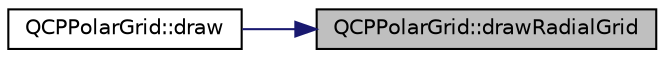 digraph "QCPPolarGrid::drawRadialGrid"
{
 // LATEX_PDF_SIZE
  edge [fontname="Helvetica",fontsize="10",labelfontname="Helvetica",labelfontsize="10"];
  node [fontname="Helvetica",fontsize="10",shape=record];
  rankdir="RL";
  Node1 [label="QCPPolarGrid::drawRadialGrid",height=0.2,width=0.4,color="black", fillcolor="grey75", style="filled", fontcolor="black",tooltip=" "];
  Node1 -> Node2 [dir="back",color="midnightblue",fontsize="10",style="solid",fontname="Helvetica"];
  Node2 [label="QCPPolarGrid::draw",height=0.2,width=0.4,color="black", fillcolor="white", style="filled",URL="$classQCPPolarGrid.html#af62b863506a570afdb83e9433b91aee8",tooltip=" "];
}
